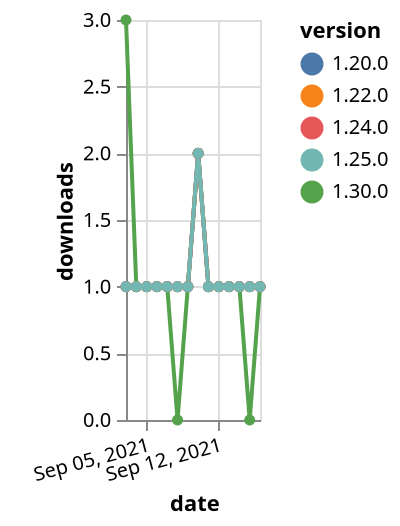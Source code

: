{"$schema": "https://vega.github.io/schema/vega-lite/v5.json", "description": "A simple bar chart with embedded data.", "data": {"values": [{"date": "2021-09-03", "total": 179, "delta": 1, "version": "1.22.0"}, {"date": "2021-09-04", "total": 180, "delta": 1, "version": "1.22.0"}, {"date": "2021-09-05", "total": 181, "delta": 1, "version": "1.22.0"}, {"date": "2021-09-06", "total": 182, "delta": 1, "version": "1.22.0"}, {"date": "2021-09-07", "total": 183, "delta": 1, "version": "1.22.0"}, {"date": "2021-09-08", "total": 184, "delta": 1, "version": "1.22.0"}, {"date": "2021-09-09", "total": 185, "delta": 1, "version": "1.22.0"}, {"date": "2021-09-10", "total": 187, "delta": 2, "version": "1.22.0"}, {"date": "2021-09-11", "total": 188, "delta": 1, "version": "1.22.0"}, {"date": "2021-09-12", "total": 189, "delta": 1, "version": "1.22.0"}, {"date": "2021-09-13", "total": 190, "delta": 1, "version": "1.22.0"}, {"date": "2021-09-14", "total": 191, "delta": 1, "version": "1.22.0"}, {"date": "2021-09-15", "total": 192, "delta": 1, "version": "1.22.0"}, {"date": "2021-09-16", "total": 193, "delta": 1, "version": "1.22.0"}, {"date": "2021-09-03", "total": 206, "delta": 1, "version": "1.20.0"}, {"date": "2021-09-04", "total": 207, "delta": 1, "version": "1.20.0"}, {"date": "2021-09-05", "total": 208, "delta": 1, "version": "1.20.0"}, {"date": "2021-09-06", "total": 209, "delta": 1, "version": "1.20.0"}, {"date": "2021-09-07", "total": 210, "delta": 1, "version": "1.20.0"}, {"date": "2021-09-08", "total": 211, "delta": 1, "version": "1.20.0"}, {"date": "2021-09-09", "total": 212, "delta": 1, "version": "1.20.0"}, {"date": "2021-09-10", "total": 214, "delta": 2, "version": "1.20.0"}, {"date": "2021-09-11", "total": 215, "delta": 1, "version": "1.20.0"}, {"date": "2021-09-12", "total": 216, "delta": 1, "version": "1.20.0"}, {"date": "2021-09-13", "total": 217, "delta": 1, "version": "1.20.0"}, {"date": "2021-09-14", "total": 218, "delta": 1, "version": "1.20.0"}, {"date": "2021-09-15", "total": 219, "delta": 1, "version": "1.20.0"}, {"date": "2021-09-16", "total": 220, "delta": 1, "version": "1.20.0"}, {"date": "2021-09-03", "total": 112, "delta": 3, "version": "1.30.0"}, {"date": "2021-09-04", "total": 113, "delta": 1, "version": "1.30.0"}, {"date": "2021-09-05", "total": 114, "delta": 1, "version": "1.30.0"}, {"date": "2021-09-06", "total": 115, "delta": 1, "version": "1.30.0"}, {"date": "2021-09-07", "total": 116, "delta": 1, "version": "1.30.0"}, {"date": "2021-09-08", "total": 116, "delta": 0, "version": "1.30.0"}, {"date": "2021-09-09", "total": 117, "delta": 1, "version": "1.30.0"}, {"date": "2021-09-10", "total": 119, "delta": 2, "version": "1.30.0"}, {"date": "2021-09-11", "total": 120, "delta": 1, "version": "1.30.0"}, {"date": "2021-09-12", "total": 121, "delta": 1, "version": "1.30.0"}, {"date": "2021-09-13", "total": 122, "delta": 1, "version": "1.30.0"}, {"date": "2021-09-14", "total": 123, "delta": 1, "version": "1.30.0"}, {"date": "2021-09-15", "total": 123, "delta": 0, "version": "1.30.0"}, {"date": "2021-09-16", "total": 124, "delta": 1, "version": "1.30.0"}, {"date": "2021-09-03", "total": 179, "delta": 1, "version": "1.24.0"}, {"date": "2021-09-04", "total": 180, "delta": 1, "version": "1.24.0"}, {"date": "2021-09-05", "total": 181, "delta": 1, "version": "1.24.0"}, {"date": "2021-09-06", "total": 182, "delta": 1, "version": "1.24.0"}, {"date": "2021-09-07", "total": 183, "delta": 1, "version": "1.24.0"}, {"date": "2021-09-08", "total": 184, "delta": 1, "version": "1.24.0"}, {"date": "2021-09-09", "total": 185, "delta": 1, "version": "1.24.0"}, {"date": "2021-09-10", "total": 187, "delta": 2, "version": "1.24.0"}, {"date": "2021-09-11", "total": 188, "delta": 1, "version": "1.24.0"}, {"date": "2021-09-12", "total": 189, "delta": 1, "version": "1.24.0"}, {"date": "2021-09-13", "total": 190, "delta": 1, "version": "1.24.0"}, {"date": "2021-09-14", "total": 191, "delta": 1, "version": "1.24.0"}, {"date": "2021-09-15", "total": 192, "delta": 1, "version": "1.24.0"}, {"date": "2021-09-16", "total": 193, "delta": 1, "version": "1.24.0"}, {"date": "2021-09-03", "total": 150, "delta": 1, "version": "1.25.0"}, {"date": "2021-09-04", "total": 151, "delta": 1, "version": "1.25.0"}, {"date": "2021-09-05", "total": 152, "delta": 1, "version": "1.25.0"}, {"date": "2021-09-06", "total": 153, "delta": 1, "version": "1.25.0"}, {"date": "2021-09-07", "total": 154, "delta": 1, "version": "1.25.0"}, {"date": "2021-09-08", "total": 155, "delta": 1, "version": "1.25.0"}, {"date": "2021-09-09", "total": 156, "delta": 1, "version": "1.25.0"}, {"date": "2021-09-10", "total": 158, "delta": 2, "version": "1.25.0"}, {"date": "2021-09-11", "total": 159, "delta": 1, "version": "1.25.0"}, {"date": "2021-09-12", "total": 160, "delta": 1, "version": "1.25.0"}, {"date": "2021-09-13", "total": 161, "delta": 1, "version": "1.25.0"}, {"date": "2021-09-14", "total": 162, "delta": 1, "version": "1.25.0"}, {"date": "2021-09-15", "total": 163, "delta": 1, "version": "1.25.0"}, {"date": "2021-09-16", "total": 164, "delta": 1, "version": "1.25.0"}]}, "width": "container", "mark": {"type": "line", "point": {"filled": true}}, "encoding": {"x": {"field": "date", "type": "temporal", "timeUnit": "yearmonthdate", "title": "date", "axis": {"labelAngle": -15}}, "y": {"field": "delta", "type": "quantitative", "title": "downloads"}, "color": {"field": "version", "type": "nominal"}, "tooltip": {"field": "delta"}}}